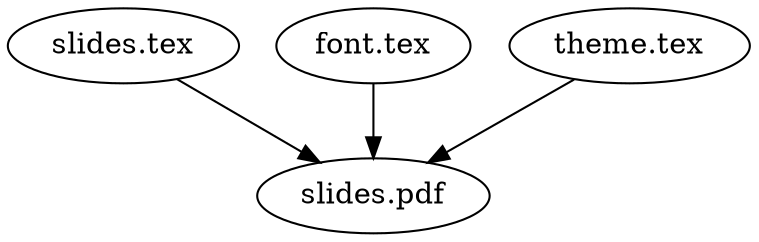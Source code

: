 digraph G {
    "slides.tex" -> "slides.pdf";

    "font.tex" -> "slides.pdf";
    "theme.tex" -> "slides.pdf";
}